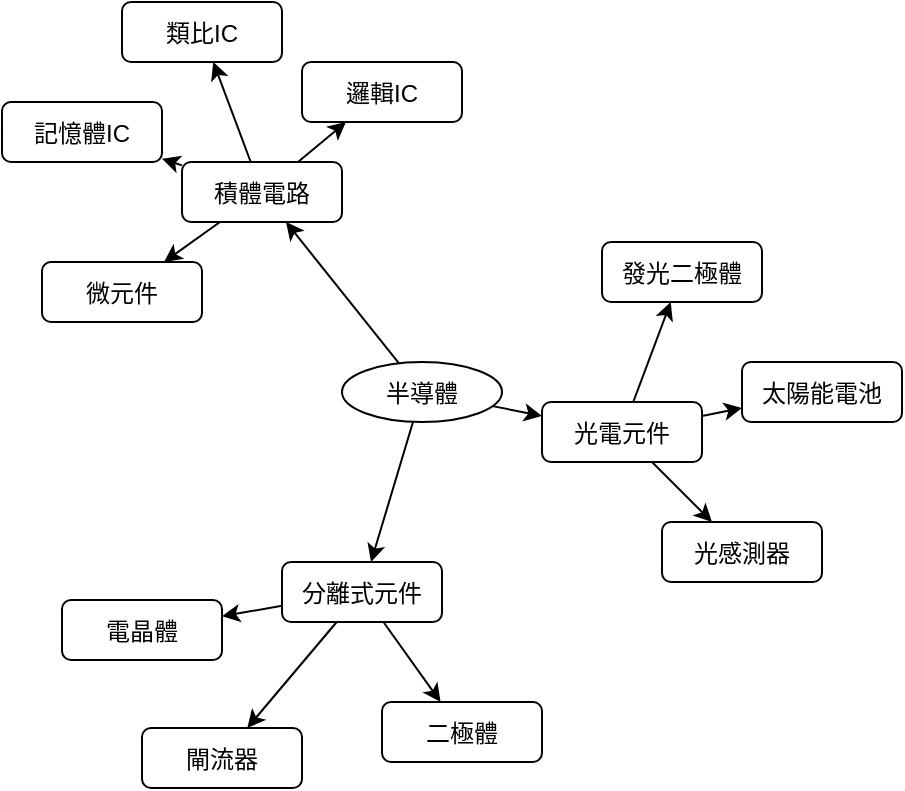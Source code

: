 <mxfile version="20.3.6" type="github">
  <diagram id="6a731a19-8d31-9384-78a2-239565b7b9f0" name="半導體">
    <mxGraphModel dx="1209" dy="722" grid="1" gridSize="10" guides="1" tooltips="1" connect="1" arrows="1" fold="1" page="1" pageScale="1" pageWidth="1169" pageHeight="827" background="none" math="0" shadow="0">
      <root>
        <mxCell id="0" />
        <mxCell id="1" parent="0" />
        <mxCell id="VzC4P6SlFVmQ4FC_rzFb-1521" value="半導體" style="ellipse" vertex="1" parent="1">
          <mxGeometry x="191" y="201" width="80" height="30" as="geometry" />
        </mxCell>
        <mxCell id="VzC4P6SlFVmQ4FC_rzFb-1522" value="積體電路" style="rounded=1;" vertex="1" parent="1">
          <mxGeometry x="111" y="101" width="80" height="30" as="geometry" />
        </mxCell>
        <mxCell id="VzC4P6SlFVmQ4FC_rzFb-1523" value="" style="curved=1;edgeStyle=orthogonalEdgeStyle;noEdgeStyle=1;" edge="1" source="VzC4P6SlFVmQ4FC_rzFb-1521" target="VzC4P6SlFVmQ4FC_rzFb-1522" parent="1">
          <mxGeometry relative="1" as="geometry">
            <Array as="points" />
          </mxGeometry>
        </mxCell>
        <mxCell id="VzC4P6SlFVmQ4FC_rzFb-1524" value="分離式元件" style="rounded=1;" vertex="1" parent="1">
          <mxGeometry x="161" y="301" width="80" height="30" as="geometry" />
        </mxCell>
        <mxCell id="VzC4P6SlFVmQ4FC_rzFb-1525" value="" style="curved=1;edgeStyle=orthogonalEdgeStyle;noEdgeStyle=1;" edge="1" source="VzC4P6SlFVmQ4FC_rzFb-1521" target="VzC4P6SlFVmQ4FC_rzFb-1524" parent="1">
          <mxGeometry relative="1" as="geometry">
            <Array as="points" />
          </mxGeometry>
        </mxCell>
        <mxCell id="VzC4P6SlFVmQ4FC_rzFb-1526" value="光電元件" style="rounded=1;" vertex="1" parent="1">
          <mxGeometry x="291" y="221" width="80" height="30" as="geometry" />
        </mxCell>
        <mxCell id="VzC4P6SlFVmQ4FC_rzFb-1527" value="" style="curved=1;edgeStyle=orthogonalEdgeStyle;noEdgeStyle=1;" edge="1" source="VzC4P6SlFVmQ4FC_rzFb-1521" target="VzC4P6SlFVmQ4FC_rzFb-1526" parent="1">
          <mxGeometry relative="1" as="geometry">
            <Array as="points" />
          </mxGeometry>
        </mxCell>
        <mxCell id="VzC4P6SlFVmQ4FC_rzFb-1528" value="邏輯IC" style="rounded=1;" vertex="1" parent="1">
          <mxGeometry x="171" y="51" width="80" height="30" as="geometry" />
        </mxCell>
        <mxCell id="VzC4P6SlFVmQ4FC_rzFb-1529" value="" style="curved=1;edgeStyle=orthogonalEdgeStyle;noEdgeStyle=1;" edge="1" source="VzC4P6SlFVmQ4FC_rzFb-1522" target="VzC4P6SlFVmQ4FC_rzFb-1528" parent="1">
          <mxGeometry relative="1" as="geometry">
            <Array as="points" />
          </mxGeometry>
        </mxCell>
        <mxCell id="VzC4P6SlFVmQ4FC_rzFb-1530" value="類比IC" style="rounded=1;" vertex="1" parent="1">
          <mxGeometry x="81" y="21" width="80" height="30" as="geometry" />
        </mxCell>
        <mxCell id="VzC4P6SlFVmQ4FC_rzFb-1531" value="" style="curved=1;edgeStyle=orthogonalEdgeStyle;noEdgeStyle=1;" edge="1" source="VzC4P6SlFVmQ4FC_rzFb-1522" target="VzC4P6SlFVmQ4FC_rzFb-1530" parent="1">
          <mxGeometry relative="1" as="geometry">
            <Array as="points" />
          </mxGeometry>
        </mxCell>
        <mxCell id="VzC4P6SlFVmQ4FC_rzFb-1532" value="微元件" style="rounded=1;" vertex="1" parent="1">
          <mxGeometry x="41" y="151" width="80" height="30" as="geometry" />
        </mxCell>
        <mxCell id="VzC4P6SlFVmQ4FC_rzFb-1533" value="" style="curved=1;edgeStyle=orthogonalEdgeStyle;noEdgeStyle=1;" edge="1" source="VzC4P6SlFVmQ4FC_rzFb-1522" target="VzC4P6SlFVmQ4FC_rzFb-1532" parent="1">
          <mxGeometry relative="1" as="geometry">
            <Array as="points" />
          </mxGeometry>
        </mxCell>
        <mxCell id="VzC4P6SlFVmQ4FC_rzFb-1534" value="記憶體IC" style="rounded=1;" vertex="1" parent="1">
          <mxGeometry x="21" y="71" width="80" height="30" as="geometry" />
        </mxCell>
        <mxCell id="VzC4P6SlFVmQ4FC_rzFb-1535" value="" style="curved=1;edgeStyle=orthogonalEdgeStyle;noEdgeStyle=1;" edge="1" source="VzC4P6SlFVmQ4FC_rzFb-1522" target="VzC4P6SlFVmQ4FC_rzFb-1534" parent="1">
          <mxGeometry relative="1" as="geometry">
            <Array as="points" />
          </mxGeometry>
        </mxCell>
        <mxCell id="VzC4P6SlFVmQ4FC_rzFb-1536" value="二極體" style="rounded=1;" vertex="1" parent="1">
          <mxGeometry x="211" y="371" width="80" height="30" as="geometry" />
        </mxCell>
        <mxCell id="VzC4P6SlFVmQ4FC_rzFb-1537" value="" style="curved=1;edgeStyle=orthogonalEdgeStyle;noEdgeStyle=1;" edge="1" source="VzC4P6SlFVmQ4FC_rzFb-1524" target="VzC4P6SlFVmQ4FC_rzFb-1536" parent="1">
          <mxGeometry relative="1" as="geometry">
            <Array as="points" />
          </mxGeometry>
        </mxCell>
        <mxCell id="VzC4P6SlFVmQ4FC_rzFb-1538" value="電晶體" style="rounded=1;" vertex="1" parent="1">
          <mxGeometry x="51" y="320" width="80" height="30" as="geometry" />
        </mxCell>
        <mxCell id="VzC4P6SlFVmQ4FC_rzFb-1539" value="" style="curved=1;edgeStyle=orthogonalEdgeStyle;noEdgeStyle=1;" edge="1" source="VzC4P6SlFVmQ4FC_rzFb-1524" target="VzC4P6SlFVmQ4FC_rzFb-1538" parent="1">
          <mxGeometry relative="1" as="geometry">
            <Array as="points" />
          </mxGeometry>
        </mxCell>
        <mxCell id="VzC4P6SlFVmQ4FC_rzFb-1540" value="閘流器" style="rounded=1;" vertex="1" parent="1">
          <mxGeometry x="91" y="384" width="80" height="30" as="geometry" />
        </mxCell>
        <mxCell id="VzC4P6SlFVmQ4FC_rzFb-1541" value="" style="curved=1;edgeStyle=orthogonalEdgeStyle;noEdgeStyle=1;" edge="1" source="VzC4P6SlFVmQ4FC_rzFb-1524" target="VzC4P6SlFVmQ4FC_rzFb-1540" parent="1">
          <mxGeometry relative="1" as="geometry">
            <Array as="points" />
          </mxGeometry>
        </mxCell>
        <mxCell id="VzC4P6SlFVmQ4FC_rzFb-1546" value="太陽能電池" style="rounded=1;" vertex="1" parent="1">
          <mxGeometry x="391" y="201" width="80" height="30" as="geometry" />
        </mxCell>
        <mxCell id="VzC4P6SlFVmQ4FC_rzFb-1547" value="光感測器" style="rounded=1;" vertex="1" parent="1">
          <mxGeometry x="351" y="281" width="80" height="30" as="geometry" />
        </mxCell>
        <mxCell id="VzC4P6SlFVmQ4FC_rzFb-1548" value="發光二極體" style="rounded=1;" vertex="1" parent="1">
          <mxGeometry x="321" y="141" width="80" height="30" as="geometry" />
        </mxCell>
        <mxCell id="VzC4P6SlFVmQ4FC_rzFb-1549" value="" style="endArrow=classic;html=1;rounded=0;strokeWidth=1;exitDx=0;exitDy=0;entryDx=0;entryDy=0;edgeStyle=orthogonalEdgeStyle;noEdgeStyle=1;" edge="1" parent="1" source="VzC4P6SlFVmQ4FC_rzFb-1526" target="VzC4P6SlFVmQ4FC_rzFb-1546">
          <mxGeometry width="50" height="50" relative="1" as="geometry">
            <mxPoint x="1700" y="200" as="sourcePoint" />
            <mxPoint x="1750" y="150" as="targetPoint" />
            <Array as="points" />
          </mxGeometry>
        </mxCell>
        <mxCell id="VzC4P6SlFVmQ4FC_rzFb-1550" value="" style="endArrow=classic;html=1;rounded=0;strokeWidth=1;exitDx=0;exitDy=0;entryDx=0;entryDy=0;edgeStyle=orthogonalEdgeStyle;noEdgeStyle=1;" edge="1" parent="1" source="VzC4P6SlFVmQ4FC_rzFb-1526" target="VzC4P6SlFVmQ4FC_rzFb-1547">
          <mxGeometry width="50" height="50" relative="1" as="geometry">
            <mxPoint x="1890.001" y="87.252" as="sourcePoint" />
            <mxPoint x="1969.995" y="55.0" as="targetPoint" />
            <Array as="points" />
          </mxGeometry>
        </mxCell>
        <mxCell id="VzC4P6SlFVmQ4FC_rzFb-1551" value="" style="endArrow=classic;html=1;rounded=0;strokeWidth=1;exitDx=0;exitDy=0;entryDx=0;entryDy=0;edgeStyle=orthogonalEdgeStyle;noEdgeStyle=1;" edge="1" parent="1" source="VzC4P6SlFVmQ4FC_rzFb-1526" target="VzC4P6SlFVmQ4FC_rzFb-1548">
          <mxGeometry width="50" height="50" relative="1" as="geometry">
            <mxPoint x="1930.001" y="102.252" as="sourcePoint" />
            <mxPoint x="1969.995" y="132.25" as="targetPoint" />
            <Array as="points" />
          </mxGeometry>
        </mxCell>
      </root>
    </mxGraphModel>
  </diagram>
</mxfile>
